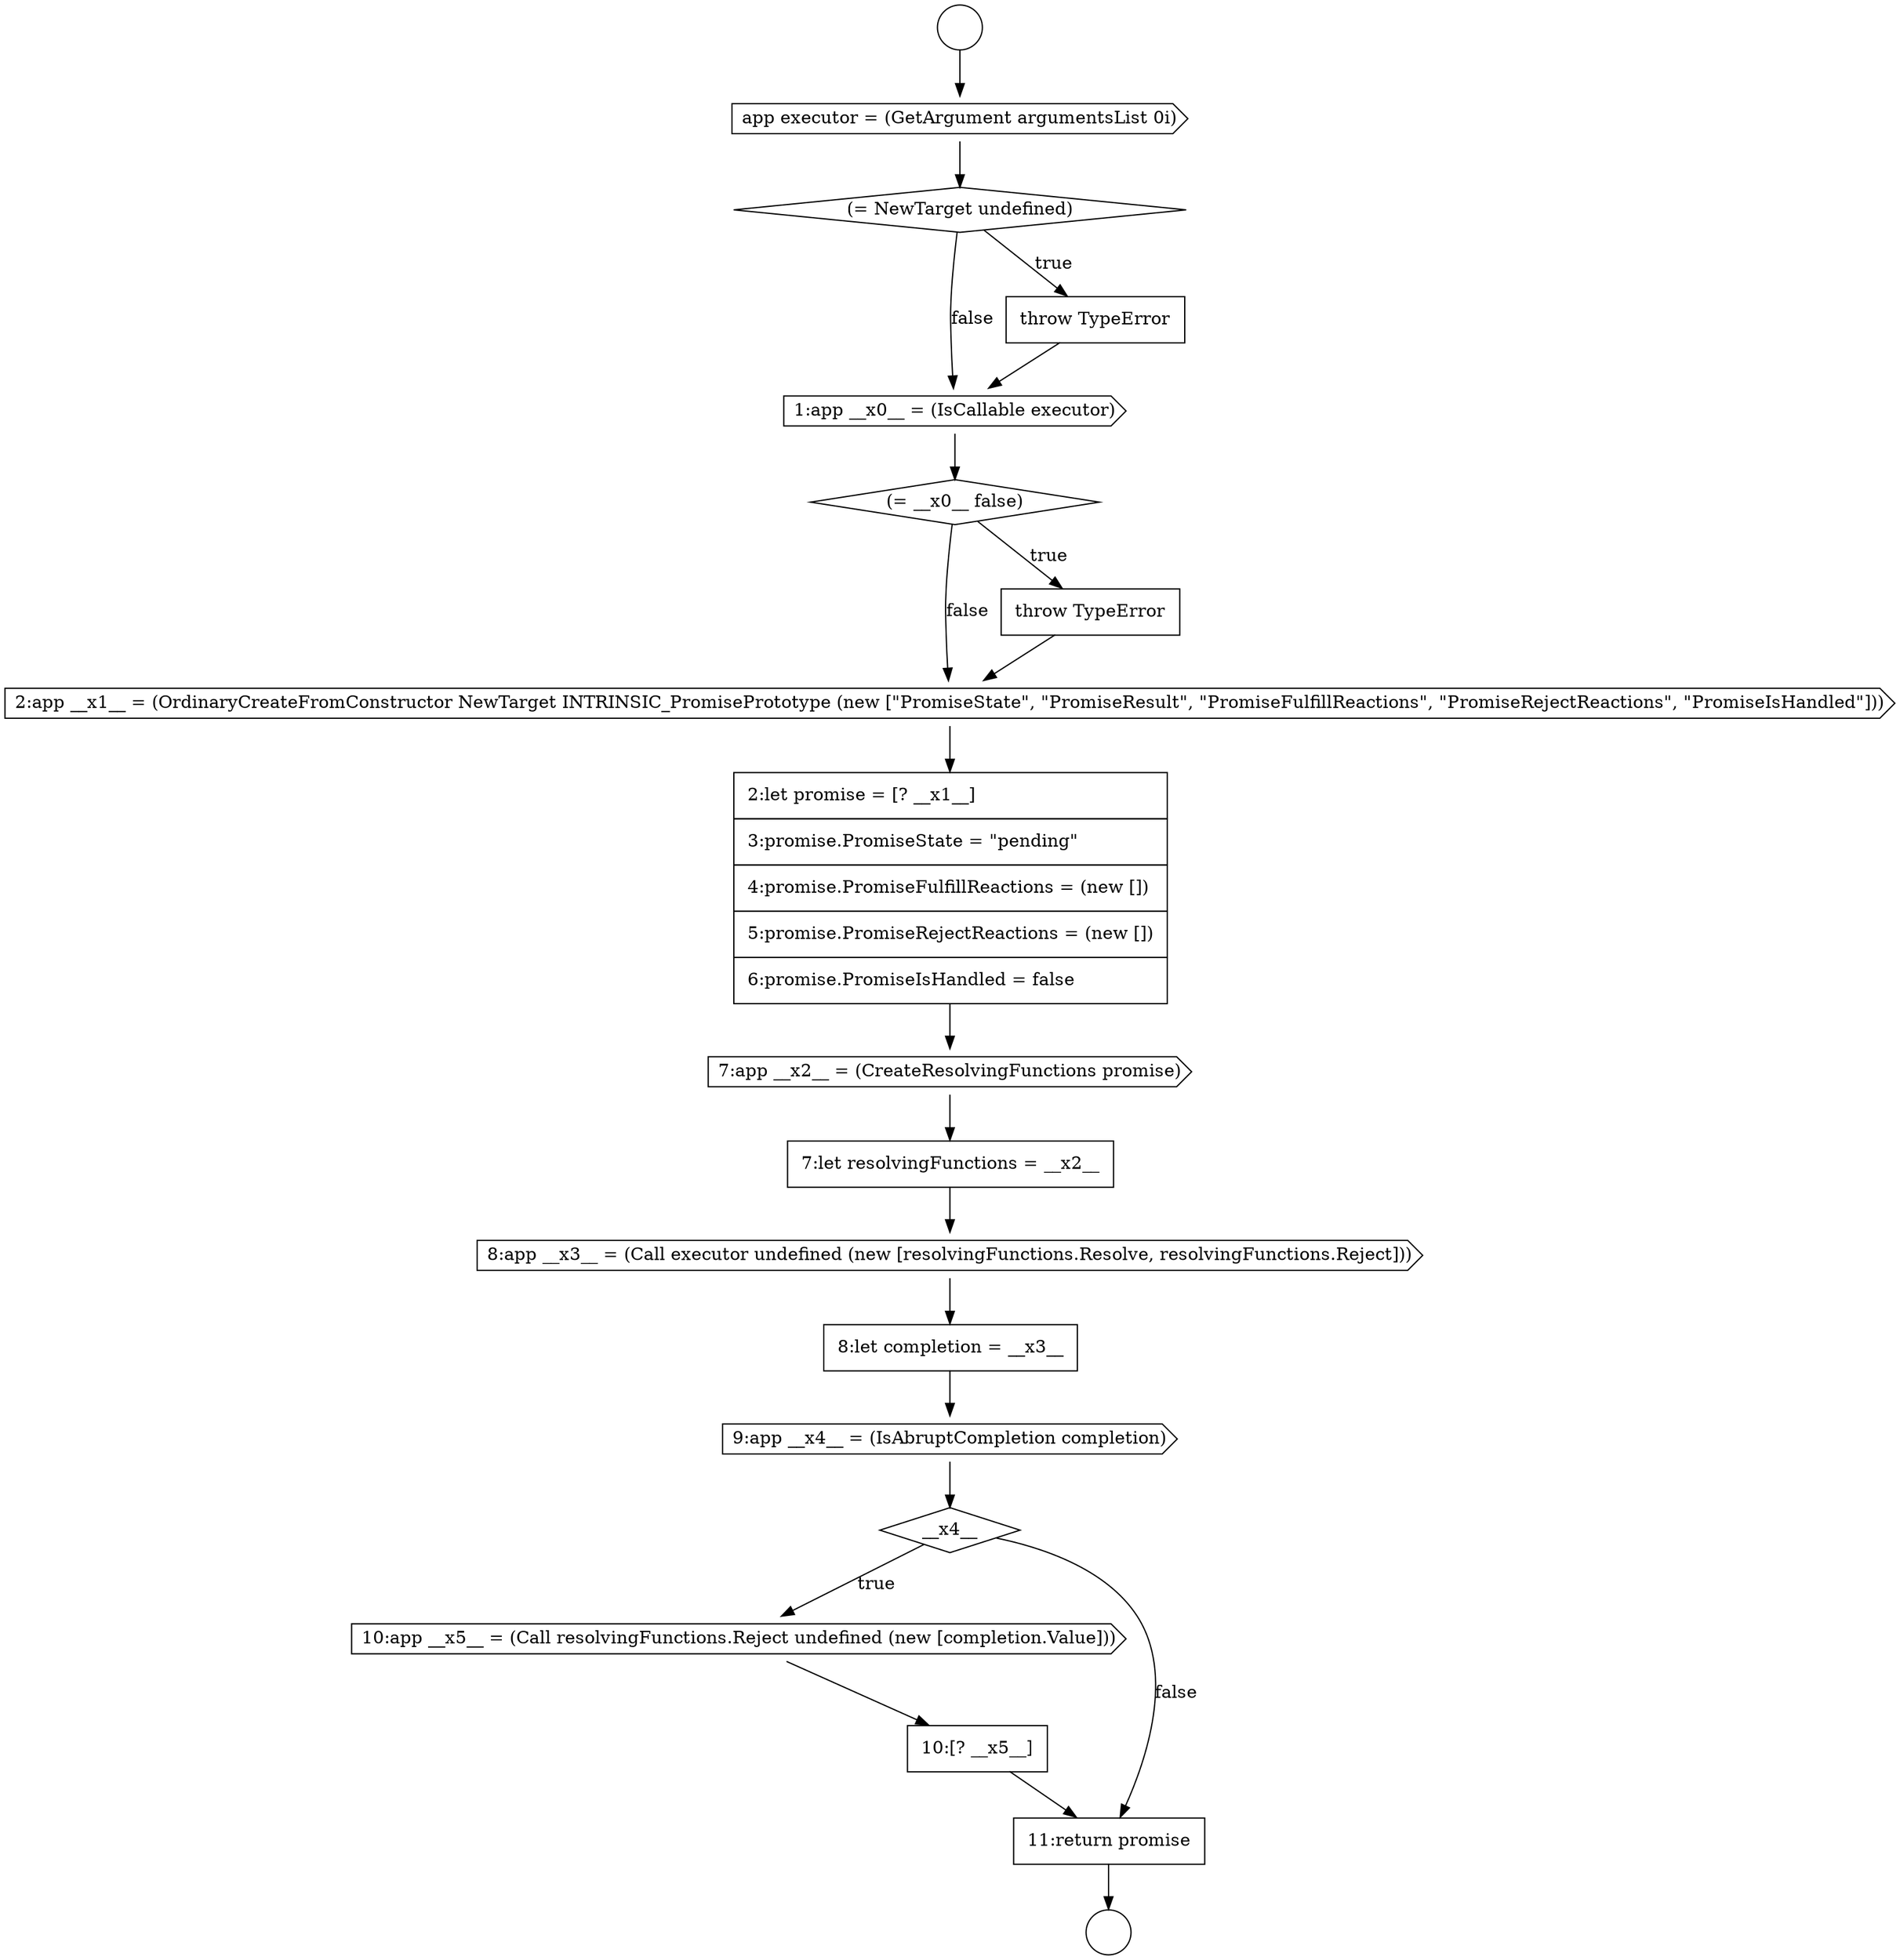 digraph {
  node16427 [shape=cds, label=<<font color="black">app executor = (GetArgument argumentsList 0i)</font>> color="black" fillcolor="white" style=filled]
  node16431 [shape=diamond, label=<<font color="black">(= __x0__ false)</font>> color="black" fillcolor="white" style=filled]
  node16433 [shape=cds, label=<<font color="black">2:app __x1__ = (OrdinaryCreateFromConstructor NewTarget INTRINSIC_PromisePrototype (new [&quot;PromiseState&quot;, &quot;PromiseResult&quot;, &quot;PromiseFulfillReactions&quot;, &quot;PromiseRejectReactions&quot;, &quot;PromiseIsHandled&quot;]))</font>> color="black" fillcolor="white" style=filled]
  node16428 [shape=diamond, label=<<font color="black">(= NewTarget undefined)</font>> color="black" fillcolor="white" style=filled]
  node16440 [shape=diamond, label=<<font color="black">__x4__</font>> color="black" fillcolor="white" style=filled]
  node16441 [shape=cds, label=<<font color="black">10:app __x5__ = (Call resolvingFunctions.Reject undefined (new [completion.Value]))</font>> color="black" fillcolor="white" style=filled]
  node16436 [shape=none, margin=0, label=<<font color="black">
    <table border="0" cellborder="1" cellspacing="0" cellpadding="10">
      <tr><td align="left">7:let resolvingFunctions = __x2__</td></tr>
    </table>
  </font>> color="black" fillcolor="white" style=filled]
  node16432 [shape=none, margin=0, label=<<font color="black">
    <table border="0" cellborder="1" cellspacing="0" cellpadding="10">
      <tr><td align="left">throw TypeError</td></tr>
    </table>
  </font>> color="black" fillcolor="white" style=filled]
  node16439 [shape=cds, label=<<font color="black">9:app __x4__ = (IsAbruptCompletion completion)</font>> color="black" fillcolor="white" style=filled]
  node16425 [shape=circle label=" " color="black" fillcolor="white" style=filled]
  node16435 [shape=cds, label=<<font color="black">7:app __x2__ = (CreateResolvingFunctions promise)</font>> color="black" fillcolor="white" style=filled]
  node16443 [shape=none, margin=0, label=<<font color="black">
    <table border="0" cellborder="1" cellspacing="0" cellpadding="10">
      <tr><td align="left">11:return promise</td></tr>
    </table>
  </font>> color="black" fillcolor="white" style=filled]
  node16438 [shape=none, margin=0, label=<<font color="black">
    <table border="0" cellborder="1" cellspacing="0" cellpadding="10">
      <tr><td align="left">8:let completion = __x3__</td></tr>
    </table>
  </font>> color="black" fillcolor="white" style=filled]
  node16426 [shape=circle label=" " color="black" fillcolor="white" style=filled]
  node16430 [shape=cds, label=<<font color="black">1:app __x0__ = (IsCallable executor)</font>> color="black" fillcolor="white" style=filled]
  node16434 [shape=none, margin=0, label=<<font color="black">
    <table border="0" cellborder="1" cellspacing="0" cellpadding="10">
      <tr><td align="left">2:let promise = [? __x1__]</td></tr>
      <tr><td align="left">3:promise.PromiseState = &quot;pending&quot;</td></tr>
      <tr><td align="left">4:promise.PromiseFulfillReactions = (new [])</td></tr>
      <tr><td align="left">5:promise.PromiseRejectReactions = (new [])</td></tr>
      <tr><td align="left">6:promise.PromiseIsHandled = false</td></tr>
    </table>
  </font>> color="black" fillcolor="white" style=filled]
  node16437 [shape=cds, label=<<font color="black">8:app __x3__ = (Call executor undefined (new [resolvingFunctions.Resolve, resolvingFunctions.Reject]))</font>> color="black" fillcolor="white" style=filled]
  node16442 [shape=none, margin=0, label=<<font color="black">
    <table border="0" cellborder="1" cellspacing="0" cellpadding="10">
      <tr><td align="left">10:[? __x5__]</td></tr>
    </table>
  </font>> color="black" fillcolor="white" style=filled]
  node16429 [shape=none, margin=0, label=<<font color="black">
    <table border="0" cellborder="1" cellspacing="0" cellpadding="10">
      <tr><td align="left">throw TypeError</td></tr>
    </table>
  </font>> color="black" fillcolor="white" style=filled]
  node16425 -> node16427 [ color="black"]
  node16434 -> node16435 [ color="black"]
  node16427 -> node16428 [ color="black"]
  node16433 -> node16434 [ color="black"]
  node16432 -> node16433 [ color="black"]
  node16431 -> node16432 [label=<<font color="black">true</font>> color="black"]
  node16431 -> node16433 [label=<<font color="black">false</font>> color="black"]
  node16429 -> node16430 [ color="black"]
  node16443 -> node16426 [ color="black"]
  node16436 -> node16437 [ color="black"]
  node16428 -> node16429 [label=<<font color="black">true</font>> color="black"]
  node16428 -> node16430 [label=<<font color="black">false</font>> color="black"]
  node16437 -> node16438 [ color="black"]
  node16440 -> node16441 [label=<<font color="black">true</font>> color="black"]
  node16440 -> node16443 [label=<<font color="black">false</font>> color="black"]
  node16442 -> node16443 [ color="black"]
  node16439 -> node16440 [ color="black"]
  node16438 -> node16439 [ color="black"]
  node16441 -> node16442 [ color="black"]
  node16435 -> node16436 [ color="black"]
  node16430 -> node16431 [ color="black"]
}

